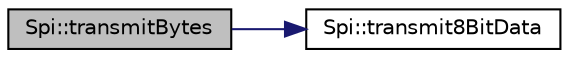 digraph "Spi::transmitBytes"
{
 // LATEX_PDF_SIZE
  edge [fontname="Helvetica",fontsize="10",labelfontname="Helvetica",labelfontsize="10"];
  node [fontname="Helvetica",fontsize="10",shape=record];
  rankdir="LR";
  Node1 [label="Spi::transmitBytes",height=0.2,width=0.4,color="black", fillcolor="grey75", style="filled", fontcolor="black",tooltip=" "];
  Node1 -> Node2 [color="midnightblue",fontsize="10",style="solid",fontname="Helvetica"];
  Node2 [label="Spi::transmit8BitData",height=0.2,width=0.4,color="black", fillcolor="white", style="filled",URL="$classSpi.html#acc3687f52447566ac68dc63993bf2b75",tooltip=" "];
}
